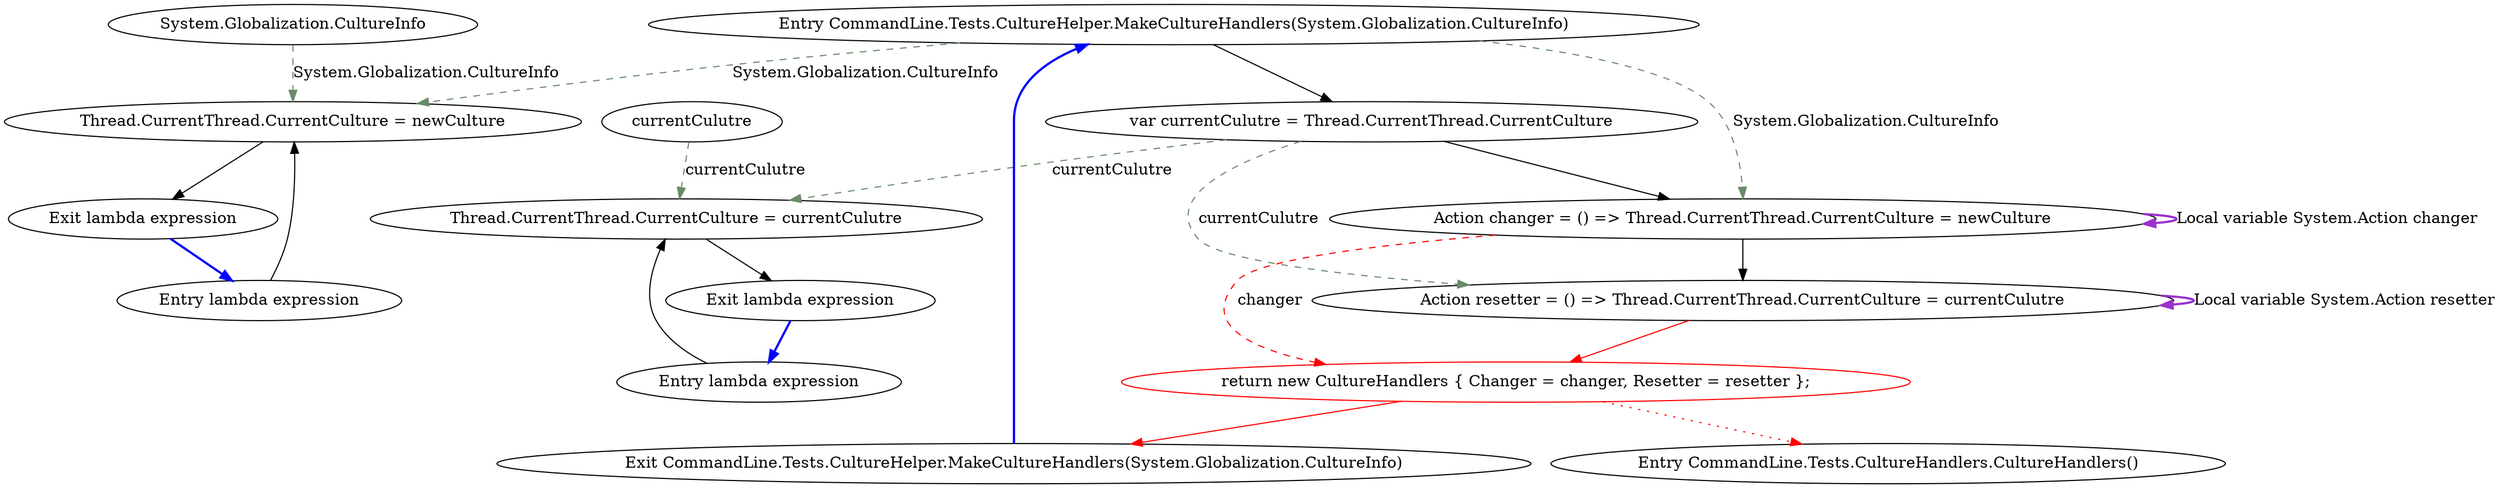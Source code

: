 digraph  {
n13 [label="System.Globalization.CultureInfo", span=""];
n14 [label=currentCulutre, span=""];
n0 [label="Entry CommandLine.Tests.CultureHelper.MakeCultureHandlers(System.Globalization.CultureInfo)", span="20-20", cluster="CommandLine.Tests.CultureHelper.MakeCultureHandlers(System.Globalization.CultureInfo)"];
n1 [label="var currentCulutre = Thread.CurrentThread.CurrentCulture", span="22-22", cluster="CommandLine.Tests.CultureHelper.MakeCultureHandlers(System.Globalization.CultureInfo)"];
n2 [label="Action changer = () => Thread.CurrentThread.CurrentCulture = newCulture", span="24-24", cluster="CommandLine.Tests.CultureHelper.MakeCultureHandlers(System.Globalization.CultureInfo)"];
n8 [label="Thread.CurrentThread.CurrentCulture = newCulture", span="24-24", cluster="lambda expression"];
n3 [label="Action resetter = () => Thread.CurrentThread.CurrentCulture = currentCulutre", span="26-26", cluster="CommandLine.Tests.CultureHelper.MakeCultureHandlers(System.Globalization.CultureInfo)"];
n11 [label="Thread.CurrentThread.CurrentCulture = currentCulutre", span="26-26", cluster="lambda expression"];
n4 [label="return new CultureHandlers { Changer = changer, Resetter = resetter };", span="28-28", cluster="CommandLine.Tests.CultureHelper.MakeCultureHandlers(System.Globalization.CultureInfo)", color=red, community=0];
n5 [label="Exit CommandLine.Tests.CultureHelper.MakeCultureHandlers(System.Globalization.CultureInfo)", span="20-20", cluster="CommandLine.Tests.CultureHelper.MakeCultureHandlers(System.Globalization.CultureInfo)"];
n6 [label="Entry CommandLine.Tests.CultureHandlers.CultureHandlers()", span="12-12", cluster="CommandLine.Tests.CultureHandlers.CultureHandlers()"];
n7 [label="Entry lambda expression", span="24-24", cluster="lambda expression"];
n9 [label="Exit lambda expression", span="24-24", cluster="lambda expression"];
n10 [label="Entry lambda expression", span="26-26", cluster="lambda expression"];
n12 [label="Exit lambda expression", span="26-26", cluster="lambda expression"];
n13 -> n8  [key=1, style=dashed, color=darkseagreen4, label="System.Globalization.CultureInfo"];
n14 -> n11  [key=1, style=dashed, color=darkseagreen4, label=currentCulutre];
n0 -> n1  [key=0, style=solid];
n0 -> n2  [key=1, style=dashed, color=darkseagreen4, label="System.Globalization.CultureInfo"];
n0 -> n8  [key=1, style=dashed, color=darkseagreen4, label="System.Globalization.CultureInfo"];
n1 -> n2  [key=0, style=solid];
n1 -> n3  [key=1, style=dashed, color=darkseagreen4, label=currentCulutre];
n1 -> n11  [key=1, style=dashed, color=darkseagreen4, label=currentCulutre];
n2 -> n3  [key=0, style=solid];
n2 -> n4  [key=1, style=dashed, color=red, label=changer];
n2 -> n2  [key=3, color=darkorchid, style=bold, label="Local variable System.Action changer"];
n8 -> n9  [key=0, style=solid];
n3 -> n4  [key=0, style=solid, color=red];
n3 -> n3  [key=3, color=darkorchid, style=bold, label="Local variable System.Action resetter"];
n11 -> n12  [key=0, style=solid];
n4 -> n5  [key=0, style=solid, color=red];
n4 -> n6  [key=2, style=dotted, color=red];
n5 -> n0  [key=0, style=bold, color=blue];
n7 -> n8  [key=0, style=solid];
n9 -> n7  [key=0, style=bold, color=blue];
n10 -> n11  [key=0, style=solid];
n12 -> n10  [key=0, style=bold, color=blue];
}
